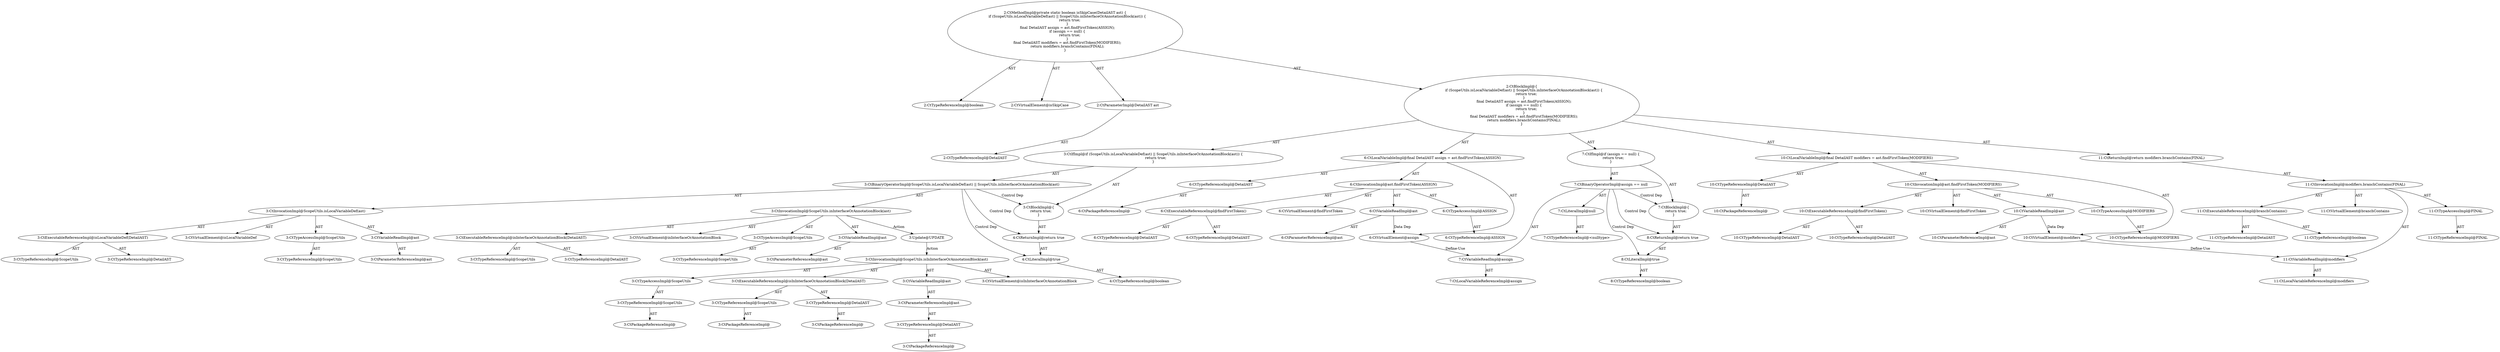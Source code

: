 digraph "isSkipCase#?,DetailAST" {
0 [label="2:CtTypeReferenceImpl@boolean" shape=ellipse]
1 [label="2:CtVirtualElement@isSkipCase" shape=ellipse]
2 [label="2:CtParameterImpl@DetailAST ast" shape=ellipse]
3 [label="2:CtTypeReferenceImpl@DetailAST" shape=ellipse]
4 [label="3:CtExecutableReferenceImpl@isLocalVariableDef(DetailAST)" shape=ellipse]
5 [label="3:CtTypeReferenceImpl@ScopeUtils" shape=ellipse]
6 [label="3:CtTypeReferenceImpl@DetailAST" shape=ellipse]
7 [label="3:CtVirtualElement@isLocalVariableDef" shape=ellipse]
8 [label="3:CtTypeAccessImpl@ScopeUtils" shape=ellipse]
9 [label="3:CtTypeReferenceImpl@ScopeUtils" shape=ellipse]
10 [label="3:CtVariableReadImpl@ast" shape=ellipse]
11 [label="3:CtParameterReferenceImpl@ast" shape=ellipse]
12 [label="3:CtInvocationImpl@ScopeUtils.isLocalVariableDef(ast)" shape=ellipse]
13 [label="3:CtExecutableReferenceImpl@inInterfaceOrAnnotationBlock(DetailAST)" shape=ellipse]
14 [label="3:CtTypeReferenceImpl@ScopeUtils" shape=ellipse]
15 [label="3:CtTypeReferenceImpl@DetailAST" shape=ellipse]
16 [label="3:CtVirtualElement@inInterfaceOrAnnotationBlock" shape=ellipse]
17 [label="3:CtTypeAccessImpl@ScopeUtils" shape=ellipse]
18 [label="3:CtTypeReferenceImpl@ScopeUtils" shape=ellipse]
19 [label="3:CtVariableReadImpl@ast" shape=ellipse]
20 [label="3:CtParameterReferenceImpl@ast" shape=ellipse]
21 [label="3:CtInvocationImpl@ScopeUtils.inInterfaceOrAnnotationBlock(ast)" shape=ellipse]
22 [label="3:CtBinaryOperatorImpl@ScopeUtils.isLocalVariableDef(ast) || ScopeUtils.inInterfaceOrAnnotationBlock(ast)" shape=ellipse]
23 [label="4:CtLiteralImpl@true" shape=ellipse]
24 [label="4:CtTypeReferenceImpl@boolean" shape=ellipse]
25 [label="4:CtReturnImpl@return true" shape=ellipse]
26 [label="3:CtBlockImpl@\{
    return true;
\}" shape=ellipse]
27 [label="3:CtIfImpl@if (ScopeUtils.isLocalVariableDef(ast) || ScopeUtils.inInterfaceOrAnnotationBlock(ast)) \{
    return true;
\}" shape=ellipse]
28 [label="6:CtTypeReferenceImpl@DetailAST" shape=ellipse]
29 [label="6:CtPackageReferenceImpl@" shape=ellipse]
30 [label="6:CtExecutableReferenceImpl@findFirstToken()" shape=ellipse]
31 [label="6:CtTypeReferenceImpl@DetailAST" shape=ellipse]
32 [label="6:CtTypeReferenceImpl@DetailAST" shape=ellipse]
33 [label="6:CtVirtualElement@findFirstToken" shape=ellipse]
34 [label="6:CtVariableReadImpl@ast" shape=ellipse]
35 [label="6:CtParameterReferenceImpl@ast" shape=ellipse]
36 [label="6:CtTypeAccessImpl@ASSIGN" shape=ellipse]
37 [label="6:CtTypeReferenceImpl@ASSIGN" shape=ellipse]
38 [label="6:CtInvocationImpl@ast.findFirstToken(ASSIGN)" shape=ellipse]
39 [label="6:CtVirtualElement@assign" shape=ellipse]
40 [label="6:CtLocalVariableImpl@final DetailAST assign = ast.findFirstToken(ASSIGN)" shape=ellipse]
41 [label="7:CtVariableReadImpl@assign" shape=ellipse]
42 [label="7:CtLocalVariableReferenceImpl@assign" shape=ellipse]
43 [label="7:CtLiteralImpl@null" shape=ellipse]
44 [label="7:CtTypeReferenceImpl@<nulltype>" shape=ellipse]
45 [label="7:CtBinaryOperatorImpl@assign == null" shape=ellipse]
46 [label="8:CtLiteralImpl@true" shape=ellipse]
47 [label="8:CtTypeReferenceImpl@boolean" shape=ellipse]
48 [label="8:CtReturnImpl@return true" shape=ellipse]
49 [label="7:CtBlockImpl@\{
    return true;
\}" shape=ellipse]
50 [label="7:CtIfImpl@if (assign == null) \{
    return true;
\}" shape=ellipse]
51 [label="10:CtTypeReferenceImpl@DetailAST" shape=ellipse]
52 [label="10:CtPackageReferenceImpl@" shape=ellipse]
53 [label="10:CtExecutableReferenceImpl@findFirstToken()" shape=ellipse]
54 [label="10:CtTypeReferenceImpl@DetailAST" shape=ellipse]
55 [label="10:CtTypeReferenceImpl@DetailAST" shape=ellipse]
56 [label="10:CtVirtualElement@findFirstToken" shape=ellipse]
57 [label="10:CtVariableReadImpl@ast" shape=ellipse]
58 [label="10:CtParameterReferenceImpl@ast" shape=ellipse]
59 [label="10:CtTypeAccessImpl@MODIFIERS" shape=ellipse]
60 [label="10:CtTypeReferenceImpl@MODIFIERS" shape=ellipse]
61 [label="10:CtInvocationImpl@ast.findFirstToken(MODIFIERS)" shape=ellipse]
62 [label="10:CtVirtualElement@modifiers" shape=ellipse]
63 [label="10:CtLocalVariableImpl@final DetailAST modifiers = ast.findFirstToken(MODIFIERS)" shape=ellipse]
64 [label="11:CtExecutableReferenceImpl@branchContains()" shape=ellipse]
65 [label="11:CtTypeReferenceImpl@DetailAST" shape=ellipse]
66 [label="11:CtTypeReferenceImpl@boolean" shape=ellipse]
67 [label="11:CtVirtualElement@branchContains" shape=ellipse]
68 [label="11:CtVariableReadImpl@modifiers" shape=ellipse]
69 [label="11:CtLocalVariableReferenceImpl@modifiers" shape=ellipse]
70 [label="11:CtTypeAccessImpl@FINAL" shape=ellipse]
71 [label="11:CtTypeReferenceImpl@FINAL" shape=ellipse]
72 [label="11:CtInvocationImpl@modifiers.branchContains(FINAL)" shape=ellipse]
73 [label="11:CtReturnImpl@return modifiers.branchContains(FINAL)" shape=ellipse]
74 [label="2:CtBlockImpl@\{
    if (ScopeUtils.isLocalVariableDef(ast) || ScopeUtils.inInterfaceOrAnnotationBlock(ast)) \{
        return true;
    \}
    final DetailAST assign = ast.findFirstToken(ASSIGN);
    if (assign == null) \{
        return true;
    \}
    final DetailAST modifiers = ast.findFirstToken(MODIFIERS);
    return modifiers.branchContains(FINAL);
\}" shape=ellipse]
75 [label="2:CtMethodImpl@private static boolean isSkipCase(DetailAST ast) \{
    if (ScopeUtils.isLocalVariableDef(ast) || ScopeUtils.inInterfaceOrAnnotationBlock(ast)) \{
        return true;
    \}
    final DetailAST assign = ast.findFirstToken(ASSIGN);
    if (assign == null) \{
        return true;
    \}
    final DetailAST modifiers = ast.findFirstToken(MODIFIERS);
    return modifiers.branchContains(FINAL);
\}" shape=ellipse]
76 [label="3:Update@UPDATE" shape=ellipse]
77 [label="3:CtPackageReferenceImpl@" shape=ellipse]
78 [label="3:CtTypeReferenceImpl@ScopeUtils" shape=ellipse]
79 [label="3:CtTypeAccessImpl@ScopeUtils" shape=ellipse]
80 [label="3:CtPackageReferenceImpl@" shape=ellipse]
81 [label="3:CtTypeReferenceImpl@ScopeUtils" shape=ellipse]
82 [label="3:CtPackageReferenceImpl@" shape=ellipse]
83 [label="3:CtTypeReferenceImpl@DetailAST" shape=ellipse]
84 [label="3:CtExecutableReferenceImpl@isInInterfaceOrAnnotationBlock(DetailAST)" shape=ellipse]
85 [label="3:CtPackageReferenceImpl@" shape=ellipse]
86 [label="3:CtTypeReferenceImpl@DetailAST" shape=ellipse]
87 [label="3:CtParameterReferenceImpl@ast" shape=ellipse]
88 [label="3:CtVariableReadImpl@ast" shape=ellipse]
89 [label="3:CtInvocationImpl@ScopeUtils.isInInterfaceOrAnnotationBlock(ast)" shape=ellipse]
90 [label="3:CtVirtualElement@isInInterfaceOrAnnotationBlock" shape=ellipse]
2 -> 3 [label="AST"];
4 -> 5 [label="AST"];
4 -> 6 [label="AST"];
8 -> 9 [label="AST"];
10 -> 11 [label="AST"];
12 -> 7 [label="AST"];
12 -> 8 [label="AST"];
12 -> 4 [label="AST"];
12 -> 10 [label="AST"];
13 -> 14 [label="AST"];
13 -> 15 [label="AST"];
17 -> 18 [label="AST"];
19 -> 20 [label="AST"];
21 -> 16 [label="AST"];
21 -> 17 [label="AST"];
21 -> 13 [label="AST"];
21 -> 19 [label="AST"];
21 -> 76 [label="Action"];
22 -> 12 [label="AST"];
22 -> 21 [label="AST"];
22 -> 26 [label="Control Dep"];
22 -> 25 [label="Control Dep"];
22 -> 23 [label="Control Dep"];
23 -> 24 [label="AST"];
25 -> 23 [label="AST"];
26 -> 25 [label="AST"];
27 -> 22 [label="AST"];
27 -> 26 [label="AST"];
28 -> 29 [label="AST"];
30 -> 31 [label="AST"];
30 -> 32 [label="AST"];
34 -> 35 [label="AST"];
34 -> 39 [label="Data Dep"];
36 -> 37 [label="AST"];
38 -> 33 [label="AST"];
38 -> 34 [label="AST"];
38 -> 30 [label="AST"];
38 -> 36 [label="AST"];
39 -> 41 [label="Define-Use"];
40 -> 39 [label="AST"];
40 -> 28 [label="AST"];
40 -> 38 [label="AST"];
41 -> 42 [label="AST"];
43 -> 44 [label="AST"];
45 -> 41 [label="AST"];
45 -> 43 [label="AST"];
45 -> 49 [label="Control Dep"];
45 -> 48 [label="Control Dep"];
45 -> 46 [label="Control Dep"];
46 -> 47 [label="AST"];
48 -> 46 [label="AST"];
49 -> 48 [label="AST"];
50 -> 45 [label="AST"];
50 -> 49 [label="AST"];
51 -> 52 [label="AST"];
53 -> 54 [label="AST"];
53 -> 55 [label="AST"];
57 -> 58 [label="AST"];
57 -> 62 [label="Data Dep"];
59 -> 60 [label="AST"];
61 -> 56 [label="AST"];
61 -> 57 [label="AST"];
61 -> 53 [label="AST"];
61 -> 59 [label="AST"];
62 -> 68 [label="Define-Use"];
63 -> 62 [label="AST"];
63 -> 51 [label="AST"];
63 -> 61 [label="AST"];
64 -> 65 [label="AST"];
64 -> 66 [label="AST"];
68 -> 69 [label="AST"];
70 -> 71 [label="AST"];
72 -> 67 [label="AST"];
72 -> 68 [label="AST"];
72 -> 64 [label="AST"];
72 -> 70 [label="AST"];
73 -> 72 [label="AST"];
74 -> 27 [label="AST"];
74 -> 40 [label="AST"];
74 -> 50 [label="AST"];
74 -> 63 [label="AST"];
74 -> 73 [label="AST"];
75 -> 1 [label="AST"];
75 -> 0 [label="AST"];
75 -> 2 [label="AST"];
75 -> 74 [label="AST"];
76 -> 89 [label="Action"];
78 -> 77 [label="AST"];
79 -> 78 [label="AST"];
81 -> 80 [label="AST"];
83 -> 82 [label="AST"];
84 -> 81 [label="AST"];
84 -> 83 [label="AST"];
86 -> 85 [label="AST"];
87 -> 86 [label="AST"];
88 -> 87 [label="AST"];
89 -> 90 [label="AST"];
89 -> 79 [label="AST"];
89 -> 84 [label="AST"];
89 -> 88 [label="AST"];
}